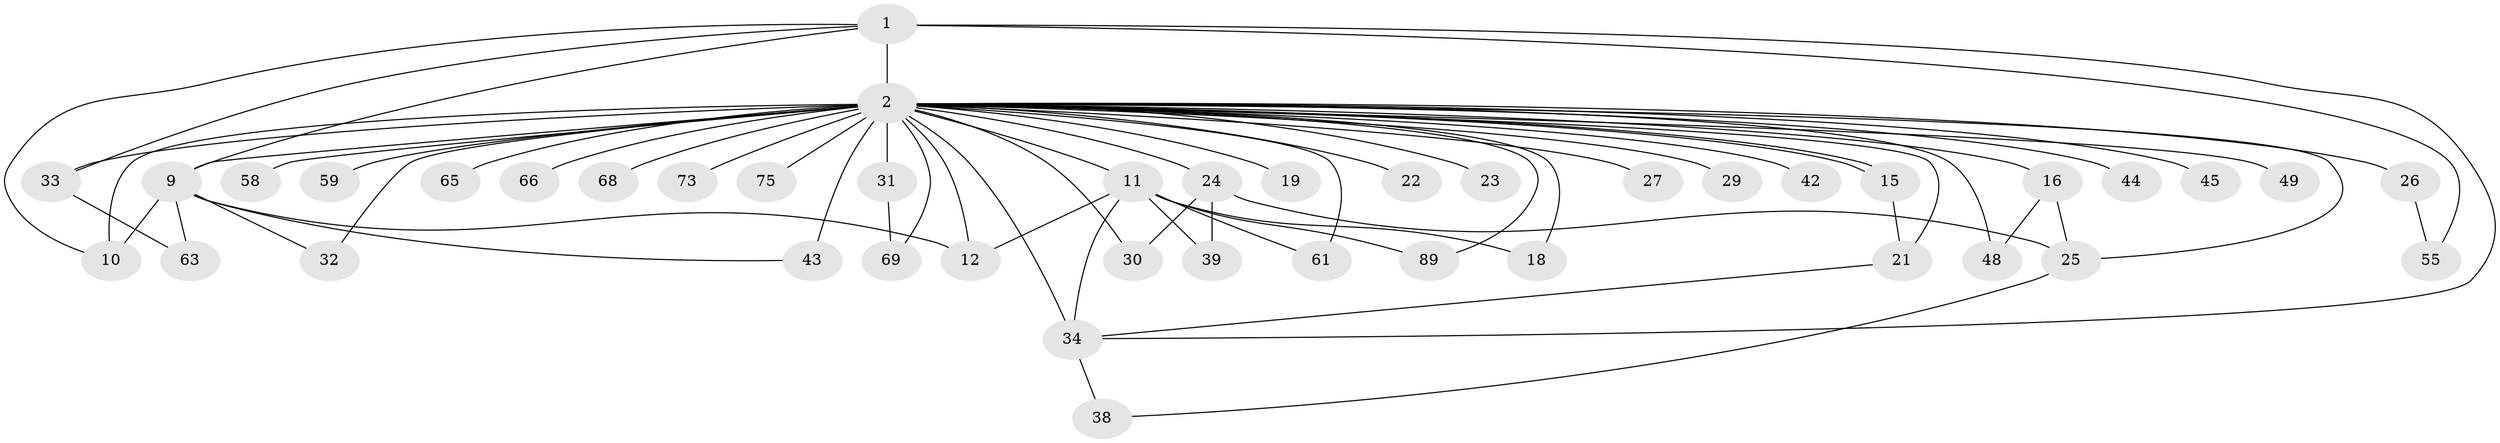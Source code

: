 // original degree distribution, {14: 0.009174311926605505, 21: 0.01834862385321101, 22: 0.009174311926605505, 24: 0.01834862385321101, 30: 0.009174311926605505, 18: 0.009174311926605505, 17: 0.009174311926605505, 12: 0.009174311926605505, 9: 0.009174311926605505, 3: 0.13761467889908258, 8: 0.009174311926605505, 6: 0.027522935779816515, 4: 0.07339449541284404, 5: 0.045871559633027525, 2: 0.5871559633027523, 11: 0.009174311926605505, 7: 0.009174311926605505}
// Generated by graph-tools (version 1.1) at 2025/17/03/04/25 18:17:23]
// undirected, 43 vertices, 67 edges
graph export_dot {
graph [start="1"]
  node [color=gray90,style=filled];
  1 [super="+64"];
  2 [super="+57+92+54+5+60+4+3+67+36"];
  9 [super="+20+71+77+74"];
  10 [super="+46"];
  11;
  12;
  15;
  16;
  18;
  19;
  21;
  22;
  23;
  24 [super="+85+47"];
  25;
  26;
  27;
  29;
  30 [super="+56"];
  31 [super="+51"];
  32;
  33 [super="+50"];
  34 [super="+79+40"];
  38;
  39;
  42;
  43 [super="+97"];
  44;
  45;
  48;
  49;
  55;
  58;
  59;
  61;
  63;
  65;
  66;
  68;
  69;
  73;
  75;
  89;
  1 -- 2 [weight=9];
  1 -- 9;
  1 -- 10;
  1 -- 55;
  1 -- 34;
  1 -- 33;
  2 -- 9 [weight=14];
  2 -- 10 [weight=10];
  2 -- 15;
  2 -- 15;
  2 -- 33 [weight=4];
  2 -- 49 [weight=2];
  2 -- 44 [weight=3];
  2 -- 21 [weight=2];
  2 -- 66 [weight=2];
  2 -- 73 [weight=2];
  2 -- 75 [weight=2];
  2 -- 19 [weight=2];
  2 -- 23 [weight=2];
  2 -- 24 [weight=5];
  2 -- 26 [weight=3];
  2 -- 29 [weight=2];
  2 -- 30 [weight=2];
  2 -- 31 [weight=5];
  2 -- 34 [weight=3];
  2 -- 43 [weight=2];
  2 -- 45 [weight=2];
  2 -- 48;
  2 -- 58 [weight=2];
  2 -- 65 [weight=2];
  2 -- 68 [weight=2];
  2 -- 11 [weight=3];
  2 -- 12;
  2 -- 16 [weight=2];
  2 -- 22 [weight=3];
  2 -- 27 [weight=2];
  2 -- 32;
  2 -- 42 [weight=2];
  2 -- 59 [weight=2];
  2 -- 18;
  2 -- 25 [weight=2];
  2 -- 61;
  2 -- 69;
  2 -- 89;
  9 -- 10;
  9 -- 12;
  9 -- 32;
  9 -- 63;
  9 -- 43;
  11 -- 12;
  11 -- 18;
  11 -- 39;
  11 -- 61;
  11 -- 89;
  11 -- 34;
  15 -- 21;
  16 -- 25;
  16 -- 48;
  21 -- 34;
  24 -- 39 [weight=3];
  24 -- 25;
  24 -- 30;
  25 -- 38;
  26 -- 55;
  31 -- 69;
  33 -- 63;
  34 -- 38;
}
